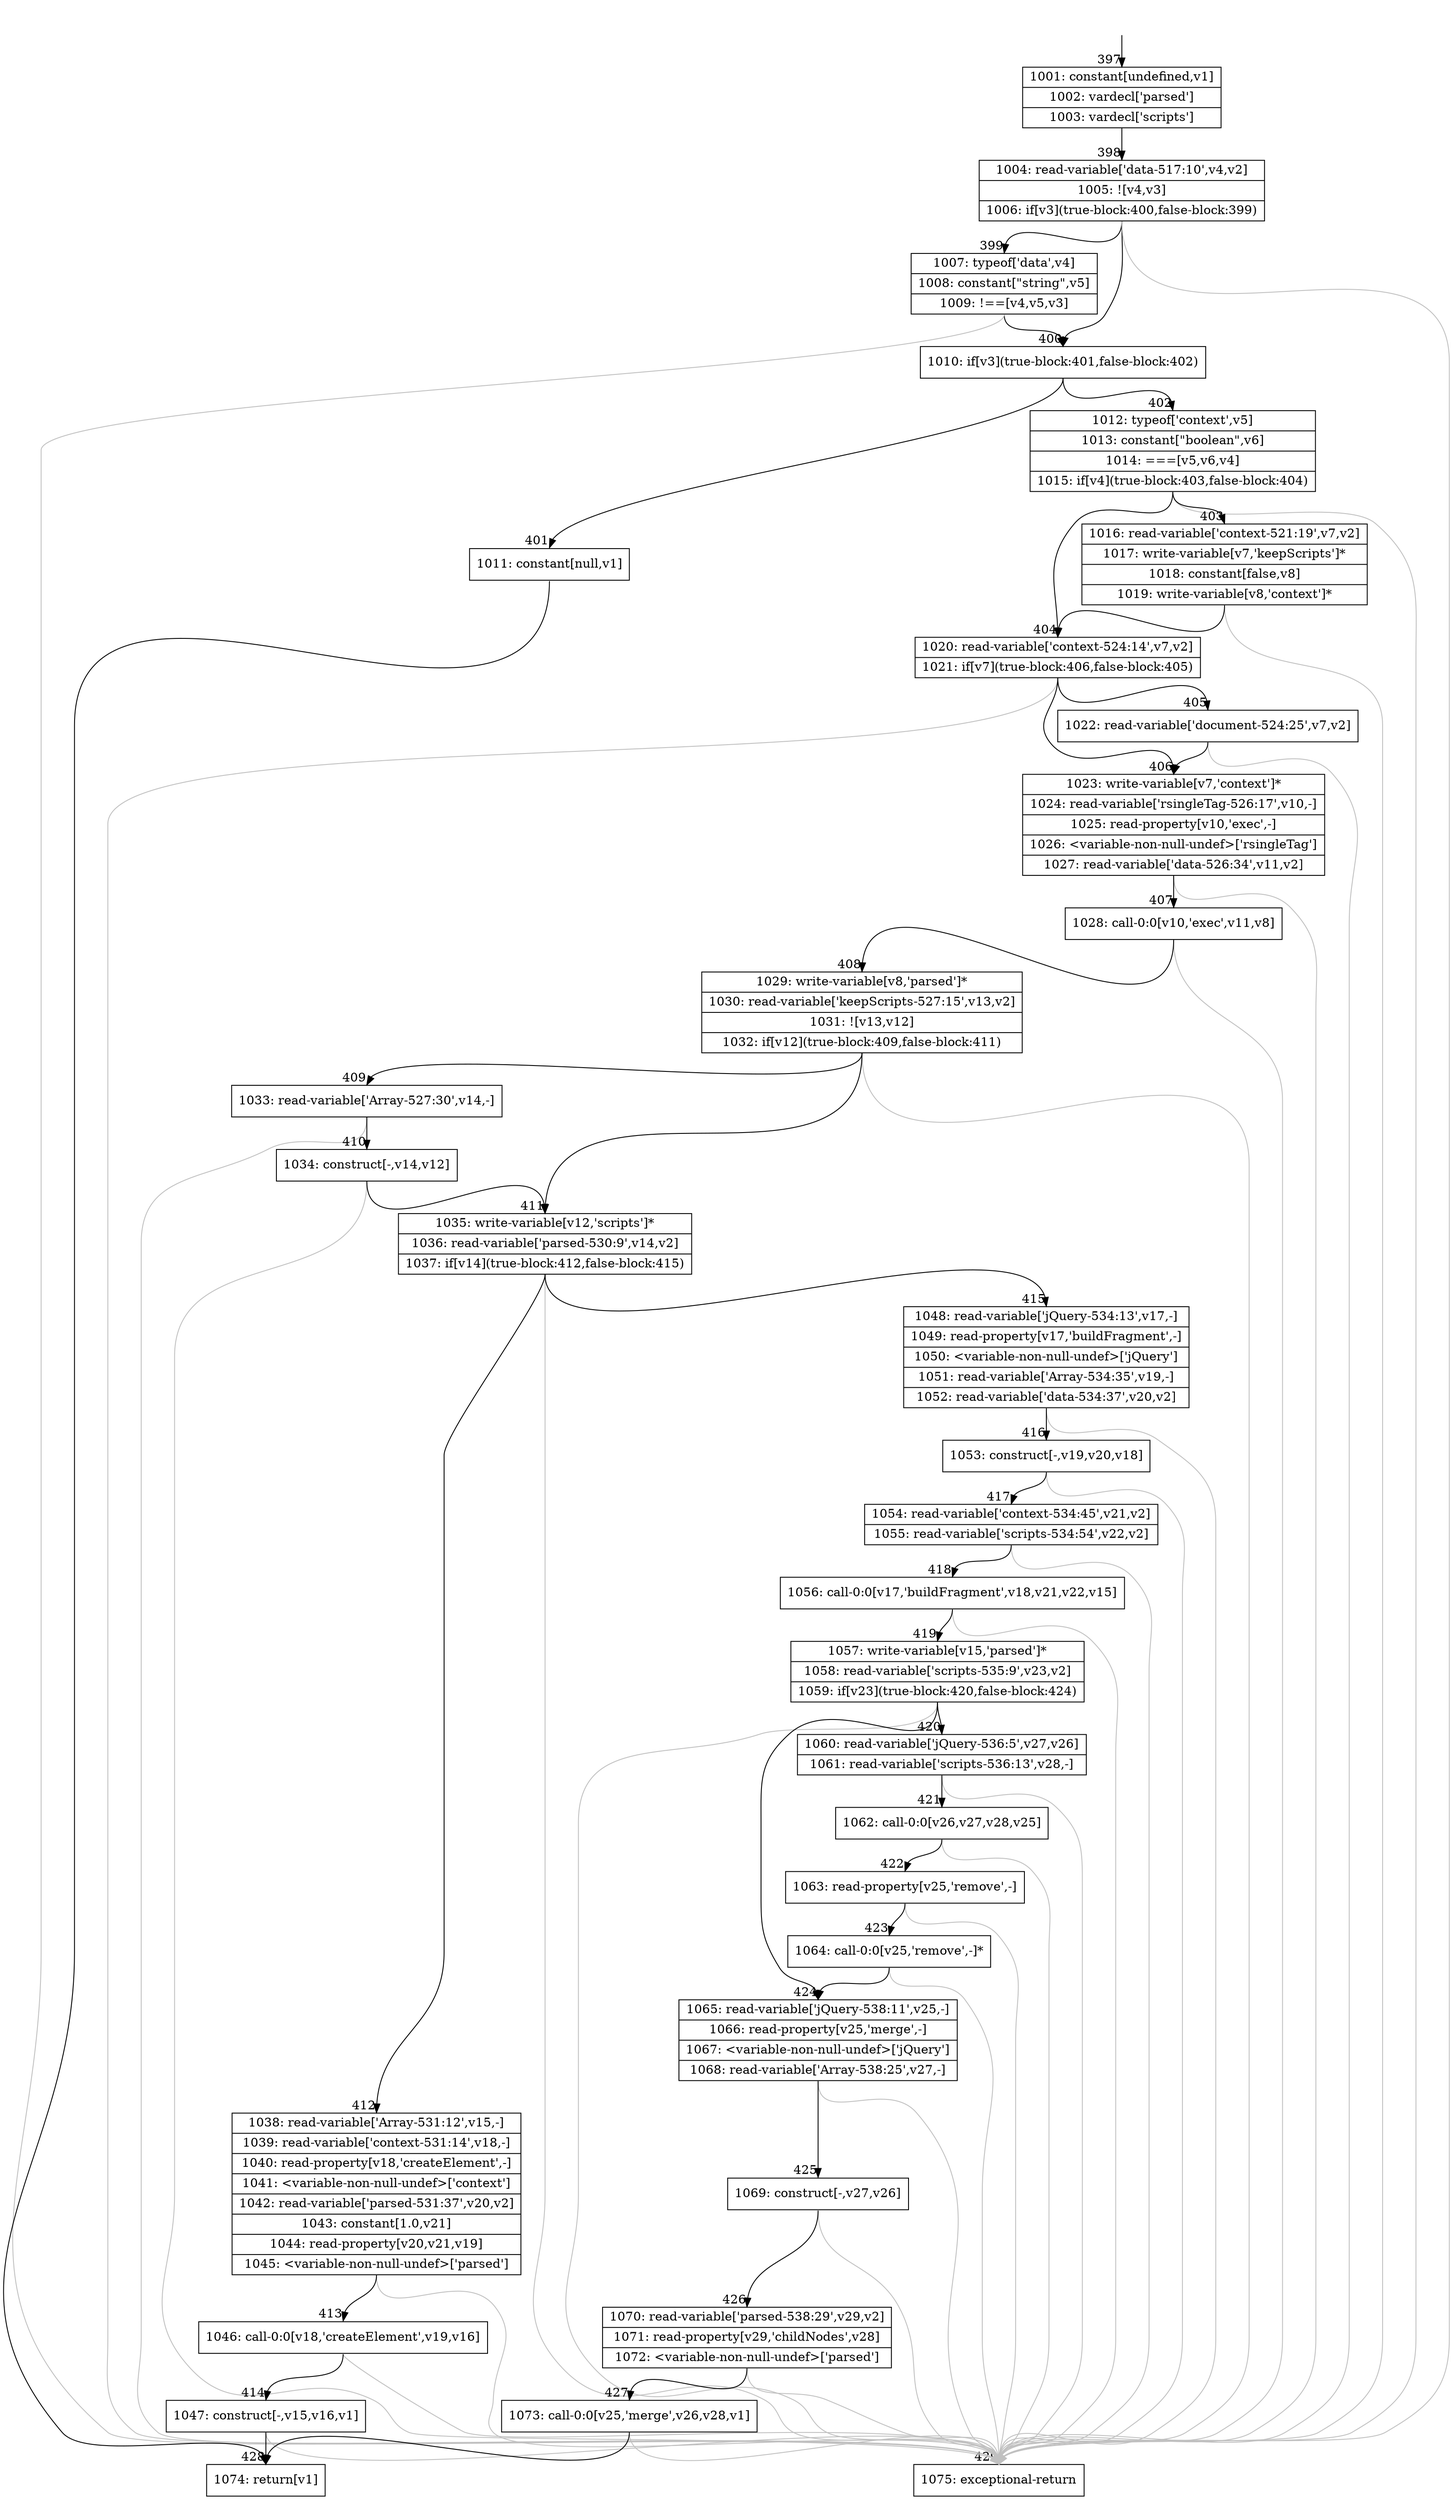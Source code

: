 digraph {
rankdir="TD"
BB_entry32[shape=none,label=""];
BB_entry32 -> BB397 [tailport=s, headport=n, headlabel="    397"]
BB397 [shape=record label="{1001: constant[undefined,v1]|1002: vardecl['parsed']|1003: vardecl['scripts']}" ] 
BB397 -> BB398 [tailport=s, headport=n, headlabel="      398"]
BB398 [shape=record label="{1004: read-variable['data-517:10',v4,v2]|1005: ![v4,v3]|1006: if[v3](true-block:400,false-block:399)}" ] 
BB398 -> BB400 [tailport=s, headport=n, headlabel="      400"]
BB398 -> BB399 [tailport=s, headport=n, headlabel="      399"]
BB398 -> BB429 [tailport=s, headport=n, color=gray, headlabel="      429"]
BB399 [shape=record label="{1007: typeof['data',v4]|1008: constant[\"string\",v5]|1009: !==[v4,v5,v3]}" ] 
BB399 -> BB400 [tailport=s, headport=n]
BB399 -> BB429 [tailport=s, headport=n, color=gray]
BB400 [shape=record label="{1010: if[v3](true-block:401,false-block:402)}" ] 
BB400 -> BB401 [tailport=s, headport=n, headlabel="      401"]
BB400 -> BB402 [tailport=s, headport=n, headlabel="      402"]
BB401 [shape=record label="{1011: constant[null,v1]}" ] 
BB401 -> BB428 [tailport=s, headport=n, headlabel="      428"]
BB402 [shape=record label="{1012: typeof['context',v5]|1013: constant[\"boolean\",v6]|1014: ===[v5,v6,v4]|1015: if[v4](true-block:403,false-block:404)}" ] 
BB402 -> BB403 [tailport=s, headport=n, headlabel="      403"]
BB402 -> BB404 [tailport=s, headport=n, headlabel="      404"]
BB402 -> BB429 [tailport=s, headport=n, color=gray]
BB403 [shape=record label="{1016: read-variable['context-521:19',v7,v2]|1017: write-variable[v7,'keepScripts']*|1018: constant[false,v8]|1019: write-variable[v8,'context']*}" ] 
BB403 -> BB404 [tailport=s, headport=n]
BB403 -> BB429 [tailport=s, headport=n, color=gray]
BB404 [shape=record label="{1020: read-variable['context-524:14',v7,v2]|1021: if[v7](true-block:406,false-block:405)}" ] 
BB404 -> BB406 [tailport=s, headport=n, headlabel="      406"]
BB404 -> BB405 [tailport=s, headport=n, headlabel="      405"]
BB404 -> BB429 [tailport=s, headport=n, color=gray]
BB405 [shape=record label="{1022: read-variable['document-524:25',v7,v2]}" ] 
BB405 -> BB406 [tailport=s, headport=n]
BB405 -> BB429 [tailport=s, headport=n, color=gray]
BB406 [shape=record label="{1023: write-variable[v7,'context']*|1024: read-variable['rsingleTag-526:17',v10,-]|1025: read-property[v10,'exec',-]|1026: \<variable-non-null-undef\>['rsingleTag']|1027: read-variable['data-526:34',v11,v2]}" ] 
BB406 -> BB407 [tailport=s, headport=n, headlabel="      407"]
BB406 -> BB429 [tailport=s, headport=n, color=gray]
BB407 [shape=record label="{1028: call-0:0[v10,'exec',v11,v8]}" ] 
BB407 -> BB408 [tailport=s, headport=n, headlabel="      408"]
BB407 -> BB429 [tailport=s, headport=n, color=gray]
BB408 [shape=record label="{1029: write-variable[v8,'parsed']*|1030: read-variable['keepScripts-527:15',v13,v2]|1031: ![v13,v12]|1032: if[v12](true-block:409,false-block:411)}" ] 
BB408 -> BB411 [tailport=s, headport=n, headlabel="      411"]
BB408 -> BB409 [tailport=s, headport=n, headlabel="      409"]
BB408 -> BB429 [tailport=s, headport=n, color=gray]
BB409 [shape=record label="{1033: read-variable['Array-527:30',v14,-]}" ] 
BB409 -> BB410 [tailport=s, headport=n, headlabel="      410"]
BB409 -> BB429 [tailport=s, headport=n, color=gray]
BB410 [shape=record label="{1034: construct[-,v14,v12]}" ] 
BB410 -> BB411 [tailport=s, headport=n]
BB410 -> BB429 [tailport=s, headport=n, color=gray]
BB411 [shape=record label="{1035: write-variable[v12,'scripts']*|1036: read-variable['parsed-530:9',v14,v2]|1037: if[v14](true-block:412,false-block:415)}" ] 
BB411 -> BB412 [tailport=s, headport=n, headlabel="      412"]
BB411 -> BB415 [tailport=s, headport=n, headlabel="      415"]
BB411 -> BB429 [tailport=s, headport=n, color=gray]
BB412 [shape=record label="{1038: read-variable['Array-531:12',v15,-]|1039: read-variable['context-531:14',v18,-]|1040: read-property[v18,'createElement',-]|1041: \<variable-non-null-undef\>['context']|1042: read-variable['parsed-531:37',v20,v2]|1043: constant[1.0,v21]|1044: read-property[v20,v21,v19]|1045: \<variable-non-null-undef\>['parsed']}" ] 
BB412 -> BB413 [tailport=s, headport=n, headlabel="      413"]
BB412 -> BB429 [tailport=s, headport=n, color=gray]
BB413 [shape=record label="{1046: call-0:0[v18,'createElement',v19,v16]}" ] 
BB413 -> BB414 [tailport=s, headport=n, headlabel="      414"]
BB413 -> BB429 [tailport=s, headport=n, color=gray]
BB414 [shape=record label="{1047: construct[-,v15,v16,v1]}" ] 
BB414 -> BB428 [tailport=s, headport=n]
BB414 -> BB429 [tailport=s, headport=n, color=gray]
BB415 [shape=record label="{1048: read-variable['jQuery-534:13',v17,-]|1049: read-property[v17,'buildFragment',-]|1050: \<variable-non-null-undef\>['jQuery']|1051: read-variable['Array-534:35',v19,-]|1052: read-variable['data-534:37',v20,v2]}" ] 
BB415 -> BB416 [tailport=s, headport=n, headlabel="      416"]
BB415 -> BB429 [tailport=s, headport=n, color=gray]
BB416 [shape=record label="{1053: construct[-,v19,v20,v18]}" ] 
BB416 -> BB417 [tailport=s, headport=n, headlabel="      417"]
BB416 -> BB429 [tailport=s, headport=n, color=gray]
BB417 [shape=record label="{1054: read-variable['context-534:45',v21,v2]|1055: read-variable['scripts-534:54',v22,v2]}" ] 
BB417 -> BB418 [tailport=s, headport=n, headlabel="      418"]
BB417 -> BB429 [tailport=s, headport=n, color=gray]
BB418 [shape=record label="{1056: call-0:0[v17,'buildFragment',v18,v21,v22,v15]}" ] 
BB418 -> BB419 [tailport=s, headport=n, headlabel="      419"]
BB418 -> BB429 [tailport=s, headport=n, color=gray]
BB419 [shape=record label="{1057: write-variable[v15,'parsed']*|1058: read-variable['scripts-535:9',v23,v2]|1059: if[v23](true-block:420,false-block:424)}" ] 
BB419 -> BB420 [tailport=s, headport=n, headlabel="      420"]
BB419 -> BB424 [tailport=s, headport=n, headlabel="      424"]
BB419 -> BB429 [tailport=s, headport=n, color=gray]
BB420 [shape=record label="{1060: read-variable['jQuery-536:5',v27,v26]|1061: read-variable['scripts-536:13',v28,-]}" ] 
BB420 -> BB421 [tailport=s, headport=n, headlabel="      421"]
BB420 -> BB429 [tailport=s, headport=n, color=gray]
BB421 [shape=record label="{1062: call-0:0[v26,v27,v28,v25]}" ] 
BB421 -> BB422 [tailport=s, headport=n, headlabel="      422"]
BB421 -> BB429 [tailport=s, headport=n, color=gray]
BB422 [shape=record label="{1063: read-property[v25,'remove',-]}" ] 
BB422 -> BB423 [tailport=s, headport=n, headlabel="      423"]
BB422 -> BB429 [tailport=s, headport=n, color=gray]
BB423 [shape=record label="{1064: call-0:0[v25,'remove',-]*}" ] 
BB423 -> BB424 [tailport=s, headport=n]
BB423 -> BB429 [tailport=s, headport=n, color=gray]
BB424 [shape=record label="{1065: read-variable['jQuery-538:11',v25,-]|1066: read-property[v25,'merge',-]|1067: \<variable-non-null-undef\>['jQuery']|1068: read-variable['Array-538:25',v27,-]}" ] 
BB424 -> BB425 [tailport=s, headport=n, headlabel="      425"]
BB424 -> BB429 [tailport=s, headport=n, color=gray]
BB425 [shape=record label="{1069: construct[-,v27,v26]}" ] 
BB425 -> BB426 [tailport=s, headport=n, headlabel="      426"]
BB425 -> BB429 [tailport=s, headport=n, color=gray]
BB426 [shape=record label="{1070: read-variable['parsed-538:29',v29,v2]|1071: read-property[v29,'childNodes',v28]|1072: \<variable-non-null-undef\>['parsed']}" ] 
BB426 -> BB427 [tailport=s, headport=n, headlabel="      427"]
BB426 -> BB429 [tailport=s, headport=n, color=gray]
BB427 [shape=record label="{1073: call-0:0[v25,'merge',v26,v28,v1]}" ] 
BB427 -> BB428 [tailport=s, headport=n]
BB427 -> BB429 [tailport=s, headport=n, color=gray]
BB428 [shape=record label="{1074: return[v1]}" ] 
BB429 [shape=record label="{1075: exceptional-return}" ] 
}
